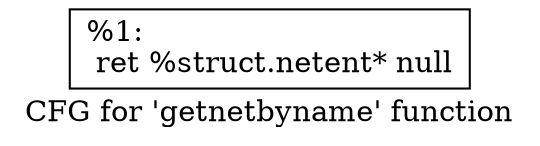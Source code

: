 digraph "CFG for 'getnetbyname' function" {
	label="CFG for 'getnetbyname' function";

	Node0x1fed7f0 [shape=record,label="{%1:\l  ret %struct.netent* null\l}"];
}

